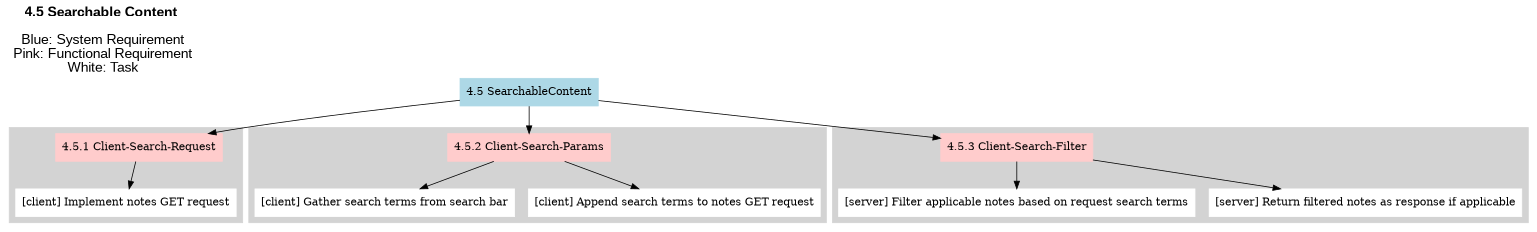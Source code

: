 /*
Searchable Content:
Client-Search-Request: The client would send a GET request for all notes in the proximity

Client-Search-Params: The GET request should have search terms as optional parameters

Client-Search-Filter: The server should find the notes within the range of the user and filter them by the search terms provided (if any).
*/

digraph L
{
    fontsize = 18
    fontname = Arial
    labelloc = "t"
    labeljust = "l"
    rankdir="TB"
    size="10.25, 7.75";
    overlap="compress"
    node [shape = rect, color=lightblue, style=filled]; "4.5 SearchableContent";  // System Reqs
    node [shape = rect, color="#FFCCCC"];                    // Functional Reqs
    "4.5.1 Client-Search-Request" 
    "4.5.2 Client-Search-Params" 
    "4.5.3 Client-Search-Filter";                              
    node [shape = rect, color=black];      // Tasks
    "4.5 SearchableContent" -> "4.5.1 Client-Search-Request";
    "4.5 SearchableContent" -> "4.5.2 Client-Search-Params"; 
    "4.5 SearchableContent" -> "4.5.3 Client-Search-Filter";        
    subgraph cluster_0 {
		style=filled;
		color=lightgrey;
		node [style=filled,color=white];
        "4.5.1 Client-Search-Request" -> "[client] Implement notes GET request"
	}
    subgraph cluster_1 {
		style=filled;
		color=lightgrey;
		node [style=filled,color=white];
        "4.5.2 Client-Search-Params" -> "[client] Gather search terms from search bar"
        "4.5.2 Client-Search-Params" -> "[client] Append search terms to notes GET request"
	}
    subgraph cluster_2 {
		style=filled;
		color=lightgrey;
		node [style=filled,color=white];
        "4.5.3 Client-Search-Filter" -> "[server] Filter applicable notes based on request search terms"
        "4.5.3 Client-Search-Filter" -> "[server] Return filtered notes as response if applicable"
	}
    
    label = <<b>4.5 Searchable Content</b><br/><br/> Blue: System Requirement<br/> Pink: Functional Requirement<br/> White: Task>
}